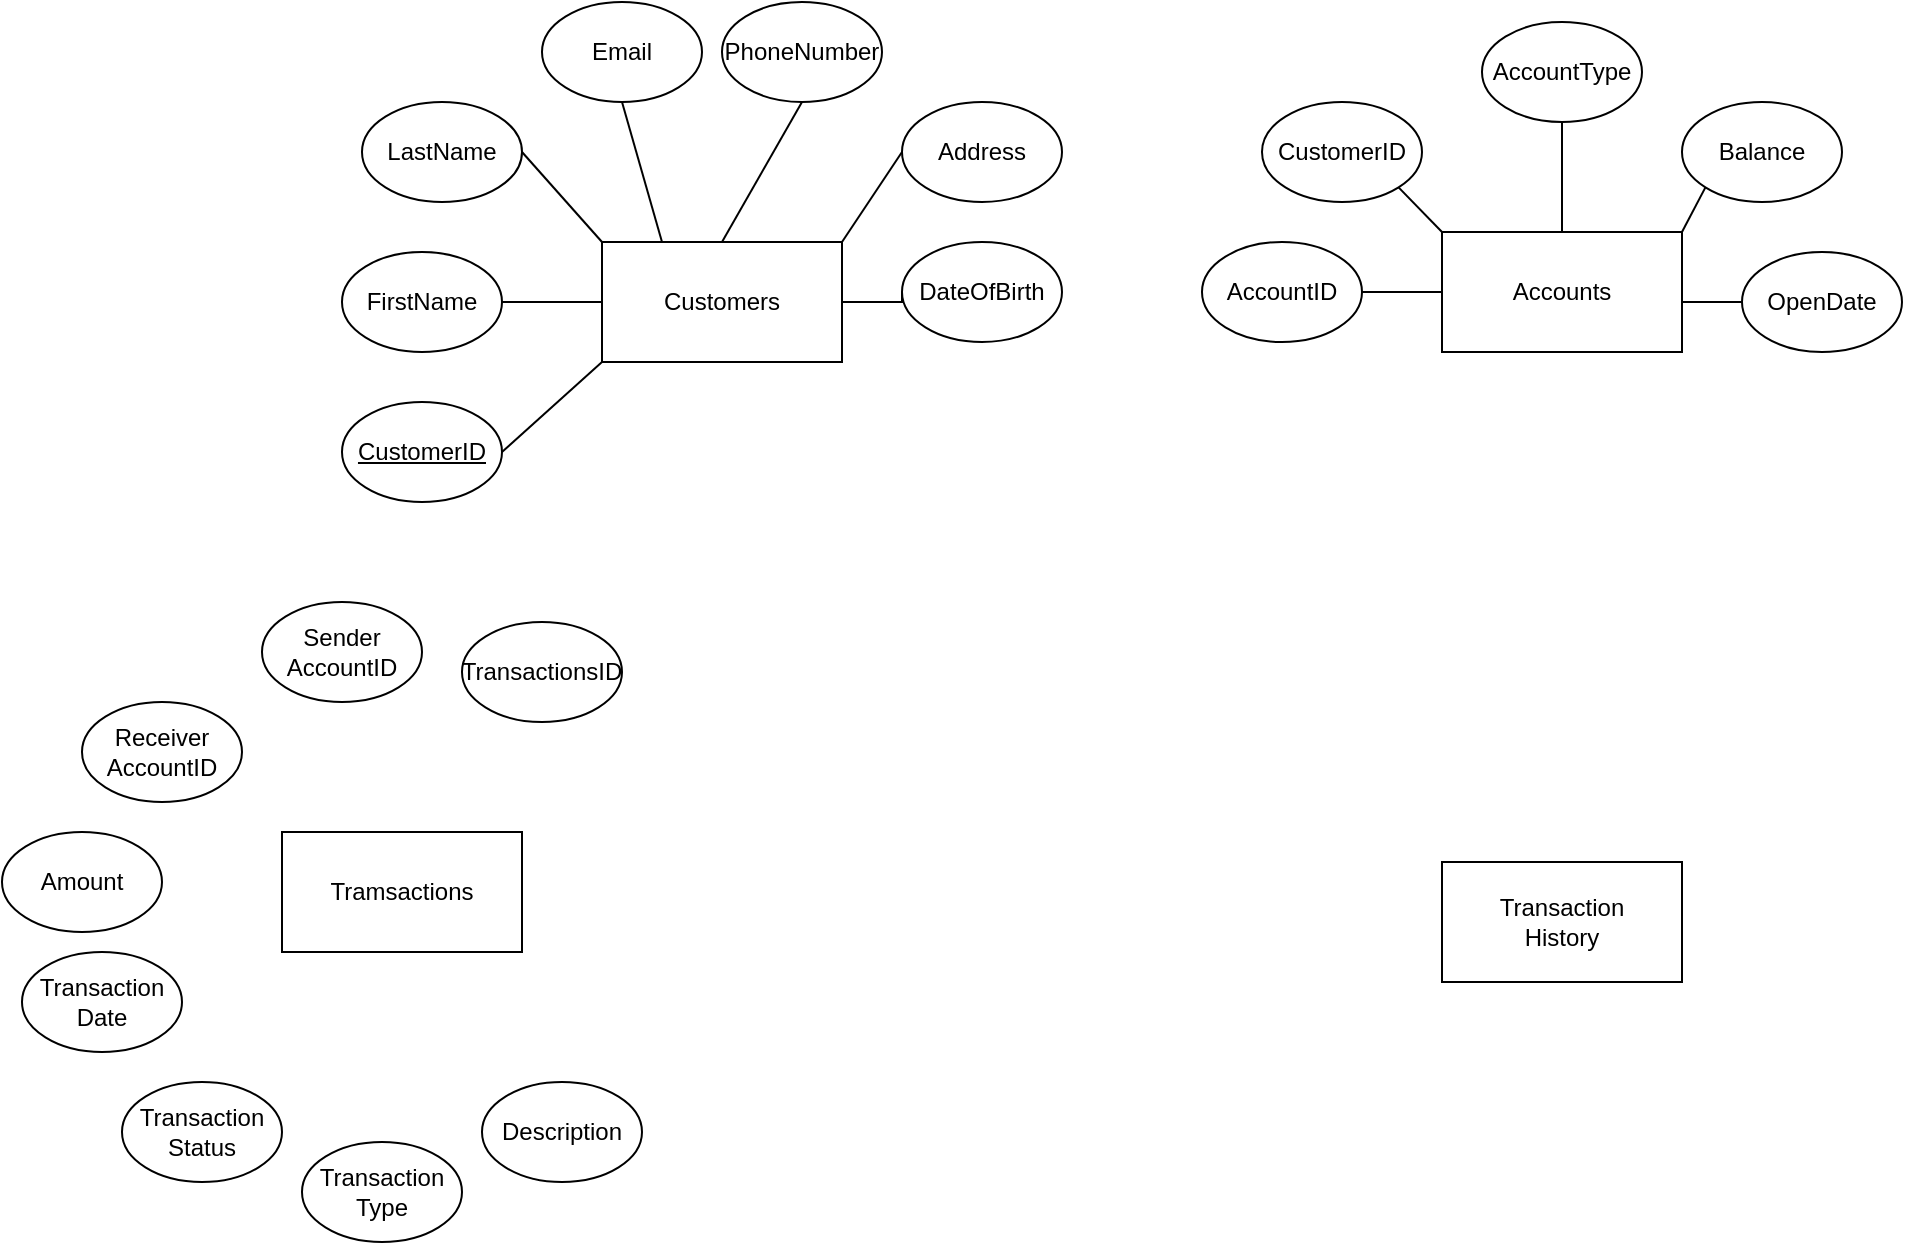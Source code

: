 <mxfile version="24.3.1" type="github">
  <diagram name="Page-1" id="7tcghA5O4iVg9XCuo4NI">
    <mxGraphModel dx="2261" dy="772" grid="1" gridSize="10" guides="1" tooltips="1" connect="1" arrows="1" fold="1" page="1" pageScale="1" pageWidth="827" pageHeight="1169" math="0" shadow="0">
      <root>
        <mxCell id="0" />
        <mxCell id="1" parent="0" />
        <mxCell id="b7hbQGppqmH5EkRF_Ry8-10" style="rounded=0;orthogonalLoop=1;jettySize=auto;html=1;exitX=0;exitY=1;exitDx=0;exitDy=0;entryX=1;entryY=0.5;entryDx=0;entryDy=0;endArrow=none;endFill=0;" edge="1" parent="1" source="b7hbQGppqmH5EkRF_Ry8-1" target="b7hbQGppqmH5EkRF_Ry8-2">
          <mxGeometry relative="1" as="geometry" />
        </mxCell>
        <mxCell id="b7hbQGppqmH5EkRF_Ry8-11" style="edgeStyle=orthogonalEdgeStyle;rounded=0;orthogonalLoop=1;jettySize=auto;html=1;exitX=0;exitY=0.5;exitDx=0;exitDy=0;entryX=1;entryY=0.5;entryDx=0;entryDy=0;endArrow=none;endFill=0;" edge="1" parent="1" source="b7hbQGppqmH5EkRF_Ry8-1" target="b7hbQGppqmH5EkRF_Ry8-3">
          <mxGeometry relative="1" as="geometry" />
        </mxCell>
        <mxCell id="b7hbQGppqmH5EkRF_Ry8-12" style="rounded=0;orthogonalLoop=1;jettySize=auto;html=1;exitX=0;exitY=0;exitDx=0;exitDy=0;entryX=1;entryY=0.5;entryDx=0;entryDy=0;endArrow=none;endFill=0;" edge="1" parent="1" source="b7hbQGppqmH5EkRF_Ry8-1" target="b7hbQGppqmH5EkRF_Ry8-4">
          <mxGeometry relative="1" as="geometry" />
        </mxCell>
        <mxCell id="b7hbQGppqmH5EkRF_Ry8-13" style="rounded=0;orthogonalLoop=1;jettySize=auto;html=1;exitX=0.25;exitY=0;exitDx=0;exitDy=0;entryX=0.5;entryY=1;entryDx=0;entryDy=0;endArrow=none;endFill=0;" edge="1" parent="1" source="b7hbQGppqmH5EkRF_Ry8-1" target="b7hbQGppqmH5EkRF_Ry8-5">
          <mxGeometry relative="1" as="geometry" />
        </mxCell>
        <mxCell id="b7hbQGppqmH5EkRF_Ry8-14" style="rounded=0;orthogonalLoop=1;jettySize=auto;html=1;exitX=0.5;exitY=0;exitDx=0;exitDy=0;entryX=0.5;entryY=1;entryDx=0;entryDy=0;endArrow=none;endFill=0;" edge="1" parent="1" source="b7hbQGppqmH5EkRF_Ry8-1" target="b7hbQGppqmH5EkRF_Ry8-6">
          <mxGeometry relative="1" as="geometry" />
        </mxCell>
        <mxCell id="b7hbQGppqmH5EkRF_Ry8-15" style="rounded=0;orthogonalLoop=1;jettySize=auto;html=1;exitX=1;exitY=0;exitDx=0;exitDy=0;entryX=0;entryY=0.5;entryDx=0;entryDy=0;endArrow=none;endFill=0;" edge="1" parent="1" source="b7hbQGppqmH5EkRF_Ry8-1" target="b7hbQGppqmH5EkRF_Ry8-7">
          <mxGeometry relative="1" as="geometry" />
        </mxCell>
        <mxCell id="b7hbQGppqmH5EkRF_Ry8-16" style="edgeStyle=orthogonalEdgeStyle;rounded=0;orthogonalLoop=1;jettySize=auto;html=1;exitX=1;exitY=0.5;exitDx=0;exitDy=0;entryX=0;entryY=0.5;entryDx=0;entryDy=0;endArrow=none;endFill=0;" edge="1" parent="1" source="b7hbQGppqmH5EkRF_Ry8-1" target="b7hbQGppqmH5EkRF_Ry8-8">
          <mxGeometry relative="1" as="geometry" />
        </mxCell>
        <mxCell id="b7hbQGppqmH5EkRF_Ry8-1" value="Customers" style="rounded=0;whiteSpace=wrap;html=1;" vertex="1" parent="1">
          <mxGeometry x="140" y="210" width="120" height="60" as="geometry" />
        </mxCell>
        <mxCell id="b7hbQGppqmH5EkRF_Ry8-2" value="CustomerID" style="ellipse;whiteSpace=wrap;html=1;fontStyle=4" vertex="1" parent="1">
          <mxGeometry x="10" y="290" width="80" height="50" as="geometry" />
        </mxCell>
        <mxCell id="b7hbQGppqmH5EkRF_Ry8-3" value="FirstName" style="ellipse;whiteSpace=wrap;html=1;" vertex="1" parent="1">
          <mxGeometry x="10" y="215" width="80" height="50" as="geometry" />
        </mxCell>
        <mxCell id="b7hbQGppqmH5EkRF_Ry8-4" value="LastName" style="ellipse;whiteSpace=wrap;html=1;" vertex="1" parent="1">
          <mxGeometry x="20" y="140" width="80" height="50" as="geometry" />
        </mxCell>
        <mxCell id="b7hbQGppqmH5EkRF_Ry8-5" value="Email" style="ellipse;whiteSpace=wrap;html=1;" vertex="1" parent="1">
          <mxGeometry x="110" y="90" width="80" height="50" as="geometry" />
        </mxCell>
        <mxCell id="b7hbQGppqmH5EkRF_Ry8-6" value="PhoneNumber" style="ellipse;whiteSpace=wrap;html=1;" vertex="1" parent="1">
          <mxGeometry x="200" y="90" width="80" height="50" as="geometry" />
        </mxCell>
        <mxCell id="b7hbQGppqmH5EkRF_Ry8-7" value="Address" style="ellipse;whiteSpace=wrap;html=1;" vertex="1" parent="1">
          <mxGeometry x="290" y="140" width="80" height="50" as="geometry" />
        </mxCell>
        <mxCell id="b7hbQGppqmH5EkRF_Ry8-8" value="DateOfBirth" style="ellipse;whiteSpace=wrap;html=1;" vertex="1" parent="1">
          <mxGeometry x="290" y="210" width="80" height="50" as="geometry" />
        </mxCell>
        <mxCell id="b7hbQGppqmH5EkRF_Ry8-17" value="Accounts" style="rounded=0;whiteSpace=wrap;html=1;" vertex="1" parent="1">
          <mxGeometry x="560" y="205" width="120" height="60" as="geometry" />
        </mxCell>
        <mxCell id="b7hbQGppqmH5EkRF_Ry8-24" style="edgeStyle=orthogonalEdgeStyle;rounded=0;orthogonalLoop=1;jettySize=auto;html=1;exitX=1;exitY=0.5;exitDx=0;exitDy=0;entryX=0;entryY=0.5;entryDx=0;entryDy=0;endArrow=none;endFill=0;" edge="1" parent="1" source="b7hbQGppqmH5EkRF_Ry8-18" target="b7hbQGppqmH5EkRF_Ry8-17">
          <mxGeometry relative="1" as="geometry" />
        </mxCell>
        <mxCell id="b7hbQGppqmH5EkRF_Ry8-18" value="AccountID" style="ellipse;whiteSpace=wrap;html=1;" vertex="1" parent="1">
          <mxGeometry x="440" y="210" width="80" height="50" as="geometry" />
        </mxCell>
        <mxCell id="b7hbQGppqmH5EkRF_Ry8-25" style="rounded=0;orthogonalLoop=1;jettySize=auto;html=1;exitX=1;exitY=1;exitDx=0;exitDy=0;entryX=0;entryY=0;entryDx=0;entryDy=0;endArrow=none;endFill=0;" edge="1" parent="1" source="b7hbQGppqmH5EkRF_Ry8-19" target="b7hbQGppqmH5EkRF_Ry8-17">
          <mxGeometry relative="1" as="geometry" />
        </mxCell>
        <mxCell id="b7hbQGppqmH5EkRF_Ry8-19" value="CustomerID" style="ellipse;whiteSpace=wrap;html=1;" vertex="1" parent="1">
          <mxGeometry x="470" y="140" width="80" height="50" as="geometry" />
        </mxCell>
        <mxCell id="b7hbQGppqmH5EkRF_Ry8-26" style="edgeStyle=orthogonalEdgeStyle;rounded=0;orthogonalLoop=1;jettySize=auto;html=1;exitX=0.5;exitY=1;exitDx=0;exitDy=0;entryX=0.5;entryY=0;entryDx=0;entryDy=0;endArrow=none;endFill=0;" edge="1" parent="1" source="b7hbQGppqmH5EkRF_Ry8-20" target="b7hbQGppqmH5EkRF_Ry8-17">
          <mxGeometry relative="1" as="geometry" />
        </mxCell>
        <mxCell id="b7hbQGppqmH5EkRF_Ry8-20" value="AccountType" style="ellipse;whiteSpace=wrap;html=1;" vertex="1" parent="1">
          <mxGeometry x="580" y="100" width="80" height="50" as="geometry" />
        </mxCell>
        <mxCell id="b7hbQGppqmH5EkRF_Ry8-27" style="rounded=0;orthogonalLoop=1;jettySize=auto;html=1;exitX=0;exitY=1;exitDx=0;exitDy=0;entryX=1;entryY=0;entryDx=0;entryDy=0;endArrow=none;endFill=0;" edge="1" parent="1" source="b7hbQGppqmH5EkRF_Ry8-21" target="b7hbQGppqmH5EkRF_Ry8-17">
          <mxGeometry relative="1" as="geometry" />
        </mxCell>
        <mxCell id="b7hbQGppqmH5EkRF_Ry8-21" value="Balance" style="ellipse;whiteSpace=wrap;html=1;" vertex="1" parent="1">
          <mxGeometry x="680" y="140" width="80" height="50" as="geometry" />
        </mxCell>
        <mxCell id="b7hbQGppqmH5EkRF_Ry8-28" style="edgeStyle=orthogonalEdgeStyle;rounded=0;orthogonalLoop=1;jettySize=auto;html=1;exitX=0;exitY=0.5;exitDx=0;exitDy=0;entryX=1;entryY=0.5;entryDx=0;entryDy=0;endArrow=none;endFill=0;" edge="1" parent="1" source="b7hbQGppqmH5EkRF_Ry8-22" target="b7hbQGppqmH5EkRF_Ry8-17">
          <mxGeometry relative="1" as="geometry" />
        </mxCell>
        <mxCell id="b7hbQGppqmH5EkRF_Ry8-22" value="OpenDate" style="ellipse;whiteSpace=wrap;html=1;" vertex="1" parent="1">
          <mxGeometry x="710" y="215" width="80" height="50" as="geometry" />
        </mxCell>
        <mxCell id="b7hbQGppqmH5EkRF_Ry8-29" value="Tramsactions" style="rounded=0;whiteSpace=wrap;html=1;" vertex="1" parent="1">
          <mxGeometry x="-20" y="505" width="120" height="60" as="geometry" />
        </mxCell>
        <mxCell id="b7hbQGppqmH5EkRF_Ry8-30" value="Transaction&lt;br&gt;Date" style="ellipse;whiteSpace=wrap;html=1;" vertex="1" parent="1">
          <mxGeometry x="-150" y="565" width="80" height="50" as="geometry" />
        </mxCell>
        <mxCell id="b7hbQGppqmH5EkRF_Ry8-31" value="Receiver&lt;br&gt;AccountID" style="ellipse;whiteSpace=wrap;html=1;" vertex="1" parent="1">
          <mxGeometry x="-120" y="440" width="80" height="50" as="geometry" />
        </mxCell>
        <mxCell id="b7hbQGppqmH5EkRF_Ry8-32" value="Amount" style="ellipse;whiteSpace=wrap;html=1;" vertex="1" parent="1">
          <mxGeometry x="-160" y="505" width="80" height="50" as="geometry" />
        </mxCell>
        <mxCell id="b7hbQGppqmH5EkRF_Ry8-33" value="Transaction&lt;br&gt;Status" style="ellipse;whiteSpace=wrap;html=1;" vertex="1" parent="1">
          <mxGeometry x="-100" y="630" width="80" height="50" as="geometry" />
        </mxCell>
        <mxCell id="b7hbQGppqmH5EkRF_Ry8-34" value="Sender&lt;br&gt;AccountID" style="ellipse;whiteSpace=wrap;html=1;" vertex="1" parent="1">
          <mxGeometry x="-30" y="390" width="80" height="50" as="geometry" />
        </mxCell>
        <mxCell id="b7hbQGppqmH5EkRF_Ry8-35" value="Transaction&lt;br&gt;Type" style="ellipse;whiteSpace=wrap;html=1;" vertex="1" parent="1">
          <mxGeometry x="-10" y="660" width="80" height="50" as="geometry" />
        </mxCell>
        <mxCell id="b7hbQGppqmH5EkRF_Ry8-36" value="Description" style="ellipse;whiteSpace=wrap;html=1;" vertex="1" parent="1">
          <mxGeometry x="80" y="630" width="80" height="50" as="geometry" />
        </mxCell>
        <mxCell id="b7hbQGppqmH5EkRF_Ry8-37" value="TransactionsID" style="ellipse;whiteSpace=wrap;html=1;" vertex="1" parent="1">
          <mxGeometry x="70" y="400" width="80" height="50" as="geometry" />
        </mxCell>
        <mxCell id="b7hbQGppqmH5EkRF_Ry8-38" value="Transaction&lt;br&gt;History" style="rounded=0;whiteSpace=wrap;html=1;" vertex="1" parent="1">
          <mxGeometry x="560" y="520" width="120" height="60" as="geometry" />
        </mxCell>
      </root>
    </mxGraphModel>
  </diagram>
</mxfile>
